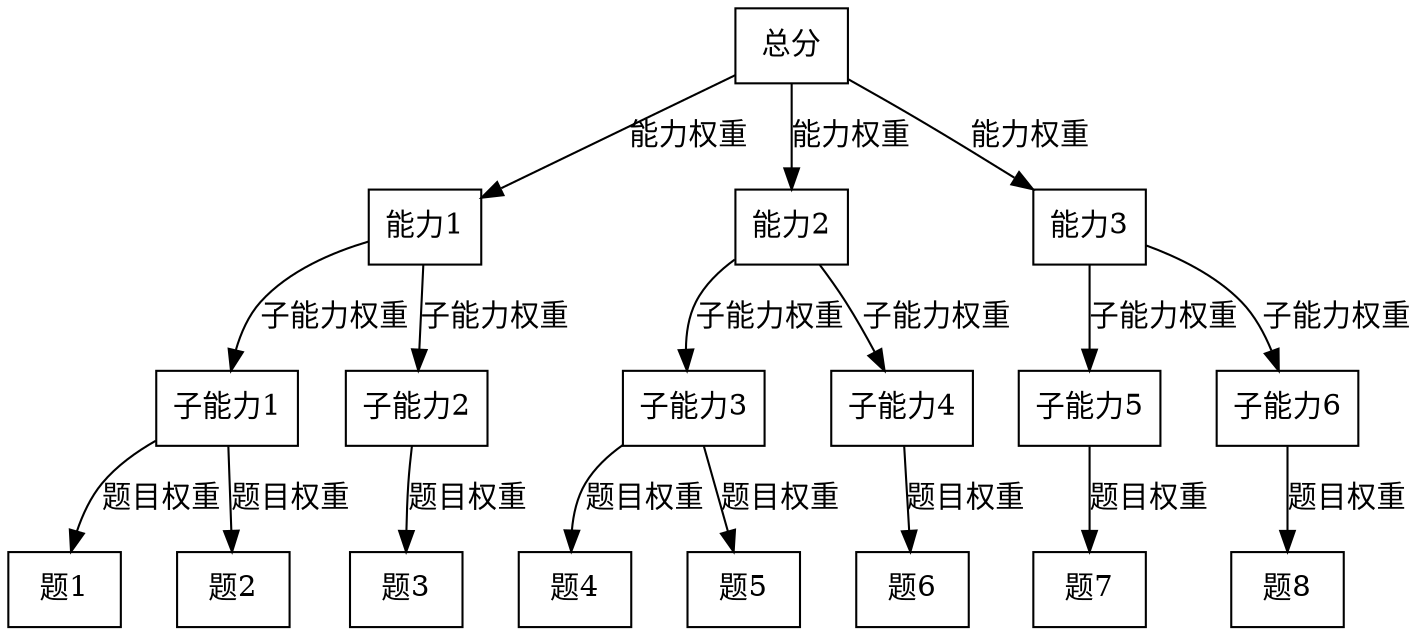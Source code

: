 digraph scoring {
    /* attributes */
    node [shape = box]

    /* nodes */
    S [label = "总分"]
    A [label = "能力1"]
    B [label = "能力2"]
    C [label = "能力3"]
    A1 [label = "子能力1"]
    A2 [label = "子能力2"]
    B1 [label = "子能力3"]
    B2 [label = "子能力4"]
    C1 [label = "子能力5"]
    C2 [label = "子能力6"]
    T1 [label = "题1"]
    T2 [label = "题2"]
    T3 [label = "题3"]
    T4 [label = "题4"]
    T5 [label = "题5"]
    T6 [label = "题6"]
    T7 [label = "题7"]
    T8 [label = "题8"]

    S -> A, B, C [label = "能力权重"]
    A -> A1, A2 [label = "子能力权重"]
    B -> B1, B2 [label = "子能力权重"]
    C -> C1, C2 [label = "子能力权重"]
    A1 -> T1, T2 [label = "题目权重"]
    A2 -> T3 [label = "题目权重"]
    B1 -> T4, T5 [label = "题目权重"]
    B2 -> T6 [label = "题目权重"]
    C1 -> T7 [label = "题目权重"]
    C2 -> T8 [label = "题目权重"]
}
